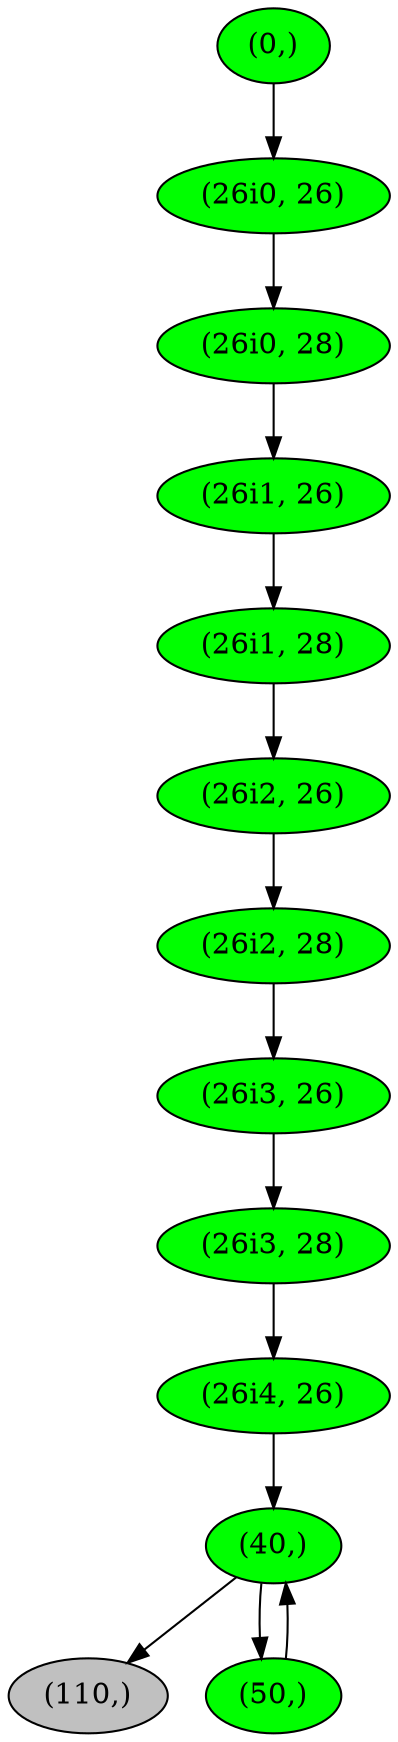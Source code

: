 strict digraph  {
"(0,)" [fillcolor=green, style=filled];
"(40,)" [fillcolor=green, style=filled];
"(110,)" [fillcolor=gray, style=filled];
"(50,)" [fillcolor=green, style=filled];
"(26i0, 28)" [fillcolor=green, style=filled];
"(26i0, 26)" [fillcolor=green, style=filled];
"(26i1, 26)" [fillcolor=green, style=filled];
"(26i1, 28)" [fillcolor=green, style=filled];
"(26i2, 26)" [fillcolor=green, style=filled];
"(26i2, 28)" [fillcolor=green, style=filled];
"(26i3, 26)" [fillcolor=green, style=filled];
"(26i3, 28)" [fillcolor=green, style=filled];
"(26i4, 26)" [fillcolor=green, style=filled];
"(0,)" -> "(26i0, 26)";
"(40,)" -> "(110,)";
"(40,)" -> "(50,)";
"(50,)" -> "(40,)";
"(26i0, 28)" -> "(26i1, 26)";
"(26i0, 26)" -> "(26i0, 28)";
"(26i1, 26)" -> "(26i1, 28)";
"(26i1, 28)" -> "(26i2, 26)";
"(26i2, 26)" -> "(26i2, 28)";
"(26i2, 28)" -> "(26i3, 26)";
"(26i3, 26)" -> "(26i3, 28)";
"(26i3, 28)" -> "(26i4, 26)";
"(26i4, 26)" -> "(40,)";
}
